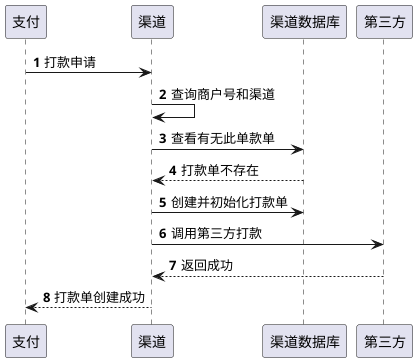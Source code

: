 @startuml
'https://plantuml.com/sequence-diagram

autonumber
支付 -> 渠道 : 打款申请
渠道 -> 渠道 : 查询商户号和渠道
渠道 -> 渠道数据库 : 查看有无此单款单
渠道数据库 --> 渠道 : 打款单不存在
渠道 -> 渠道数据库 : 创建并初始化打款单
渠道 -> 第三方 : 调用第三方打款
第三方 --> 渠道 :返回成功
渠道 --> 支付 : 打款单创建成功

@enduml